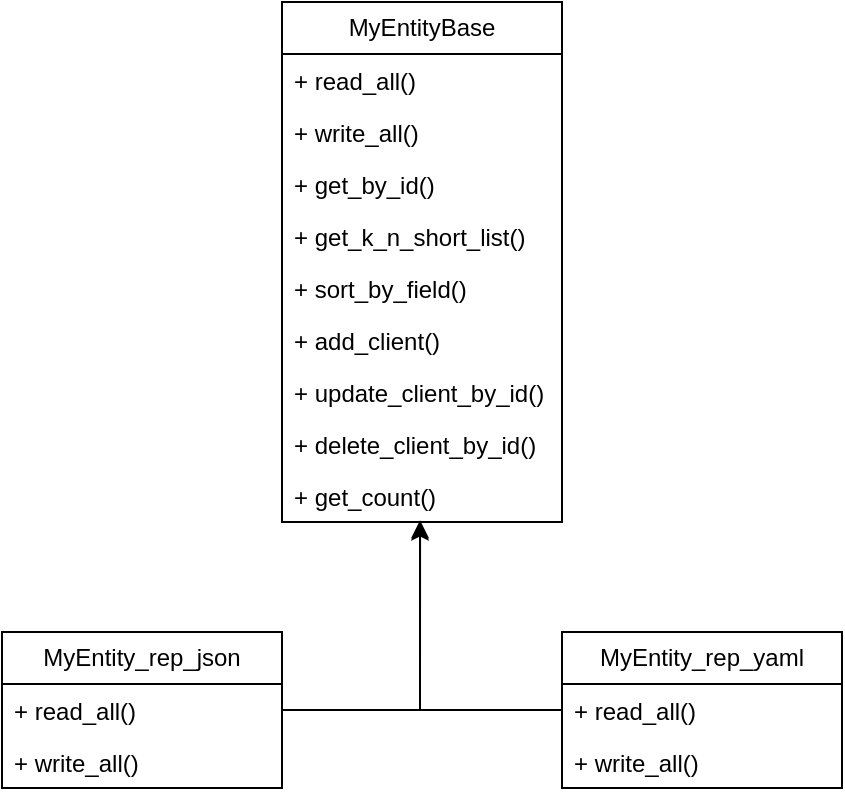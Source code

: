 <mxfile version="24.7.14">
  <diagram name="Страница — 1" id="xzm0UEZOmyF0PdOzAS6d">
    <mxGraphModel dx="819" dy="474" grid="1" gridSize="10" guides="1" tooltips="1" connect="1" arrows="1" fold="1" page="1" pageScale="1" pageWidth="827" pageHeight="1169" math="0" shadow="0">
      <root>
        <mxCell id="0" />
        <mxCell id="1" parent="0" />
        <mxCell id="HmLzzt5UyR8vfHqOtR2j-5" value="MyEntityBase" style="swimlane;fontStyle=0;childLayout=stackLayout;horizontal=1;startSize=26;fillColor=none;horizontalStack=0;resizeParent=1;resizeParentMax=0;resizeLast=0;collapsible=1;marginBottom=0;whiteSpace=wrap;html=1;" vertex="1" parent="1">
          <mxGeometry x="344" y="160" width="140" height="260" as="geometry" />
        </mxCell>
        <mxCell id="HmLzzt5UyR8vfHqOtR2j-6" value="+ &lt;span class=&quot;hljs-built_in&quot;&gt;read_all&lt;/span&gt;()" style="text;strokeColor=none;fillColor=none;align=left;verticalAlign=top;spacingLeft=4;spacingRight=4;overflow=hidden;rotatable=0;points=[[0,0.5],[1,0.5]];portConstraint=eastwest;whiteSpace=wrap;html=1;" vertex="1" parent="HmLzzt5UyR8vfHqOtR2j-5">
          <mxGeometry y="26" width="140" height="26" as="geometry" />
        </mxCell>
        <mxCell id="HmLzzt5UyR8vfHqOtR2j-7" value="+ &lt;span class=&quot;hljs-built_in&quot;&gt;write_all&lt;/span&gt;()" style="text;strokeColor=none;fillColor=none;align=left;verticalAlign=top;spacingLeft=4;spacingRight=4;overflow=hidden;rotatable=0;points=[[0,0.5],[1,0.5]];portConstraint=eastwest;whiteSpace=wrap;html=1;" vertex="1" parent="HmLzzt5UyR8vfHqOtR2j-5">
          <mxGeometry y="52" width="140" height="26" as="geometry" />
        </mxCell>
        <mxCell id="HmLzzt5UyR8vfHqOtR2j-8" value="+ &lt;span class=&quot;hljs-built_in&quot;&gt;get_by_id&lt;/span&gt;()" style="text;strokeColor=none;fillColor=none;align=left;verticalAlign=top;spacingLeft=4;spacingRight=4;overflow=hidden;rotatable=0;points=[[0,0.5],[1,0.5]];portConstraint=eastwest;whiteSpace=wrap;html=1;" vertex="1" parent="HmLzzt5UyR8vfHqOtR2j-5">
          <mxGeometry y="78" width="140" height="26" as="geometry" />
        </mxCell>
        <mxCell id="HmLzzt5UyR8vfHqOtR2j-11" value="+ &lt;span class=&quot;hljs-built_in&quot;&gt;get_k_n_short_list&lt;/span&gt;()" style="text;strokeColor=none;fillColor=none;align=left;verticalAlign=top;spacingLeft=4;spacingRight=4;overflow=hidden;rotatable=0;points=[[0,0.5],[1,0.5]];portConstraint=eastwest;whiteSpace=wrap;html=1;" vertex="1" parent="HmLzzt5UyR8vfHqOtR2j-5">
          <mxGeometry y="104" width="140" height="26" as="geometry" />
        </mxCell>
        <mxCell id="HmLzzt5UyR8vfHqOtR2j-12" value="+ &lt;span class=&quot;hljs-built_in&quot;&gt;sort_by_field&lt;/span&gt;()" style="text;strokeColor=none;fillColor=none;align=left;verticalAlign=top;spacingLeft=4;spacingRight=4;overflow=hidden;rotatable=0;points=[[0,0.5],[1,0.5]];portConstraint=eastwest;whiteSpace=wrap;html=1;" vertex="1" parent="HmLzzt5UyR8vfHqOtR2j-5">
          <mxGeometry y="130" width="140" height="26" as="geometry" />
        </mxCell>
        <mxCell id="HmLzzt5UyR8vfHqOtR2j-13" value="+ &lt;span class=&quot;hljs-built_in&quot;&gt;add_client&lt;/span&gt;()" style="text;strokeColor=none;fillColor=none;align=left;verticalAlign=top;spacingLeft=4;spacingRight=4;overflow=hidden;rotatable=0;points=[[0,0.5],[1,0.5]];portConstraint=eastwest;whiteSpace=wrap;html=1;" vertex="1" parent="HmLzzt5UyR8vfHqOtR2j-5">
          <mxGeometry y="156" width="140" height="26" as="geometry" />
        </mxCell>
        <mxCell id="HmLzzt5UyR8vfHqOtR2j-14" value="+ &lt;span class=&quot;hljs-built_in&quot;&gt;update_client_by_id&lt;/span&gt;()" style="text;strokeColor=none;fillColor=none;align=left;verticalAlign=top;spacingLeft=4;spacingRight=4;overflow=hidden;rotatable=0;points=[[0,0.5],[1,0.5]];portConstraint=eastwest;whiteSpace=wrap;html=1;" vertex="1" parent="HmLzzt5UyR8vfHqOtR2j-5">
          <mxGeometry y="182" width="140" height="26" as="geometry" />
        </mxCell>
        <mxCell id="HmLzzt5UyR8vfHqOtR2j-15" value="+ &lt;span class=&quot;hljs-built_in&quot;&gt;delete_client_by_id&lt;/span&gt;()" style="text;strokeColor=none;fillColor=none;align=left;verticalAlign=top;spacingLeft=4;spacingRight=4;overflow=hidden;rotatable=0;points=[[0,0.5],[1,0.5]];portConstraint=eastwest;whiteSpace=wrap;html=1;" vertex="1" parent="HmLzzt5UyR8vfHqOtR2j-5">
          <mxGeometry y="208" width="140" height="26" as="geometry" />
        </mxCell>
        <mxCell id="HmLzzt5UyR8vfHqOtR2j-16" value="+ &lt;span class=&quot;hljs-built_in&quot;&gt;get_count&lt;/span&gt;()" style="text;strokeColor=none;fillColor=none;align=left;verticalAlign=top;spacingLeft=4;spacingRight=4;overflow=hidden;rotatable=0;points=[[0,0.5],[1,0.5]];portConstraint=eastwest;whiteSpace=wrap;html=1;" vertex="1" parent="HmLzzt5UyR8vfHqOtR2j-5">
          <mxGeometry y="234" width="140" height="26" as="geometry" />
        </mxCell>
        <mxCell id="HmLzzt5UyR8vfHqOtR2j-17" value="MyEntity_rep_json" style="swimlane;fontStyle=0;childLayout=stackLayout;horizontal=1;startSize=26;fillColor=none;horizontalStack=0;resizeParent=1;resizeParentMax=0;resizeLast=0;collapsible=1;marginBottom=0;whiteSpace=wrap;html=1;" vertex="1" parent="1">
          <mxGeometry x="204" y="475" width="140" height="78" as="geometry" />
        </mxCell>
        <mxCell id="HmLzzt5UyR8vfHqOtR2j-18" value="+ &lt;span class=&quot;hljs-built_in&quot;&gt;read_all&lt;/span&gt;()" style="text;strokeColor=none;fillColor=none;align=left;verticalAlign=top;spacingLeft=4;spacingRight=4;overflow=hidden;rotatable=0;points=[[0,0.5],[1,0.5]];portConstraint=eastwest;whiteSpace=wrap;html=1;" vertex="1" parent="HmLzzt5UyR8vfHqOtR2j-17">
          <mxGeometry y="26" width="140" height="26" as="geometry" />
        </mxCell>
        <mxCell id="HmLzzt5UyR8vfHqOtR2j-19" value="+ &lt;span class=&quot;hljs-built_in&quot;&gt;write_all&lt;/span&gt;()" style="text;strokeColor=none;fillColor=none;align=left;verticalAlign=top;spacingLeft=4;spacingRight=4;overflow=hidden;rotatable=0;points=[[0,0.5],[1,0.5]];portConstraint=eastwest;whiteSpace=wrap;html=1;" vertex="1" parent="HmLzzt5UyR8vfHqOtR2j-17">
          <mxGeometry y="52" width="140" height="26" as="geometry" />
        </mxCell>
        <mxCell id="HmLzzt5UyR8vfHqOtR2j-21" value="MyEntity_rep_yaml" style="swimlane;fontStyle=0;childLayout=stackLayout;horizontal=1;startSize=26;fillColor=none;horizontalStack=0;resizeParent=1;resizeParentMax=0;resizeLast=0;collapsible=1;marginBottom=0;whiteSpace=wrap;html=1;" vertex="1" parent="1">
          <mxGeometry x="484" y="475" width="140" height="78" as="geometry" />
        </mxCell>
        <mxCell id="HmLzzt5UyR8vfHqOtR2j-22" value="+ &lt;span class=&quot;hljs-built_in&quot;&gt;read_all&lt;/span&gt;()" style="text;strokeColor=none;fillColor=none;align=left;verticalAlign=top;spacingLeft=4;spacingRight=4;overflow=hidden;rotatable=0;points=[[0,0.5],[1,0.5]];portConstraint=eastwest;whiteSpace=wrap;html=1;" vertex="1" parent="HmLzzt5UyR8vfHqOtR2j-21">
          <mxGeometry y="26" width="140" height="26" as="geometry" />
        </mxCell>
        <mxCell id="HmLzzt5UyR8vfHqOtR2j-23" value="+ &lt;span class=&quot;hljs-built_in&quot;&gt;write_all&lt;/span&gt;()" style="text;strokeColor=none;fillColor=none;align=left;verticalAlign=top;spacingLeft=4;spacingRight=4;overflow=hidden;rotatable=0;points=[[0,0.5],[1,0.5]];portConstraint=eastwest;whiteSpace=wrap;html=1;" vertex="1" parent="HmLzzt5UyR8vfHqOtR2j-21">
          <mxGeometry y="52" width="140" height="26" as="geometry" />
        </mxCell>
        <mxCell id="HmLzzt5UyR8vfHqOtR2j-24" style="edgeStyle=orthogonalEdgeStyle;rounded=0;orthogonalLoop=1;jettySize=auto;html=1;exitX=0;exitY=0.5;exitDx=0;exitDy=0;entryX=0.493;entryY=1.011;entryDx=0;entryDy=0;entryPerimeter=0;" edge="1" parent="1" source="HmLzzt5UyR8vfHqOtR2j-22" target="HmLzzt5UyR8vfHqOtR2j-16">
          <mxGeometry relative="1" as="geometry" />
        </mxCell>
        <mxCell id="HmLzzt5UyR8vfHqOtR2j-25" style="edgeStyle=orthogonalEdgeStyle;rounded=0;orthogonalLoop=1;jettySize=auto;html=1;exitX=1;exitY=0.5;exitDx=0;exitDy=0;entryX=0.493;entryY=0.967;entryDx=0;entryDy=0;entryPerimeter=0;" edge="1" parent="1" source="HmLzzt5UyR8vfHqOtR2j-17" target="HmLzzt5UyR8vfHqOtR2j-16">
          <mxGeometry relative="1" as="geometry" />
        </mxCell>
      </root>
    </mxGraphModel>
  </diagram>
</mxfile>

